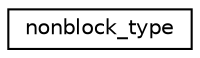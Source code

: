 digraph "Graphical Class Hierarchy"
{
 // INTERACTIVE_SVG=YES
 // LATEX_PDF_SIZE
  edge [fontname="Helvetica",fontsize="10",labelfontname="Helvetica",labelfontsize="10"];
  node [fontname="Helvetica",fontsize="10",shape=record];
  rankdir="LR";
  Node0 [label="nonblock_type",height=0.2,width=0.4,color="black", fillcolor="white", style="filled",URL="$structmpp__domains__mod_1_1nonblock__type.html",tooltip="Used for nonblocking data transfer."];
}
